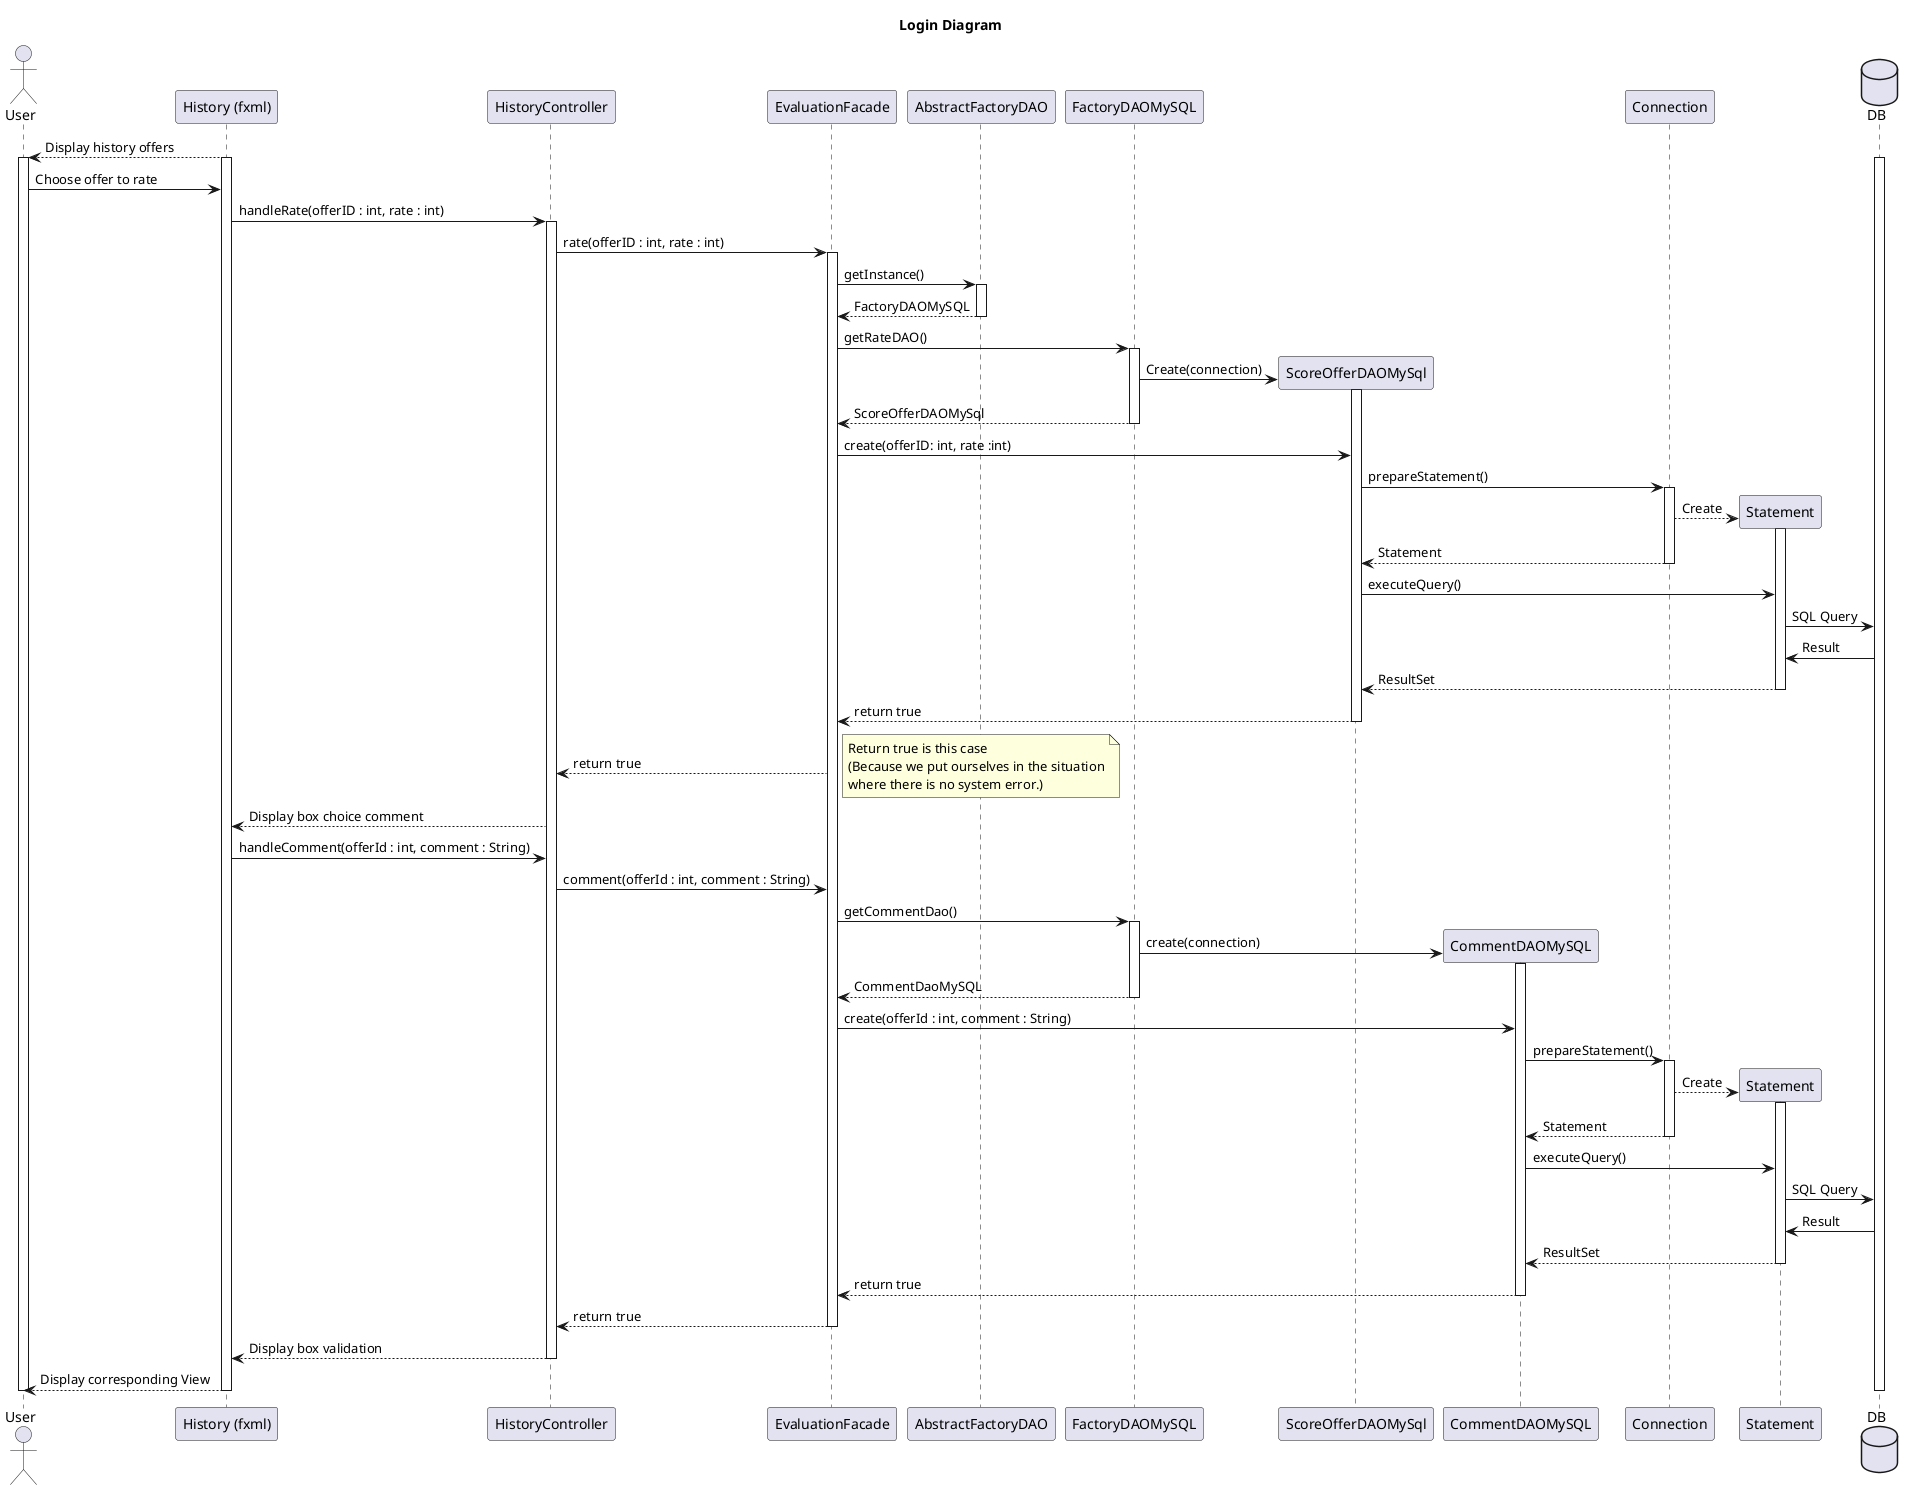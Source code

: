 @startuml
title Login Diagram

actor User
participant "History (fxml)"
participant HistoryController
participant EvaluationFacade
participant AbstractFactoryDAO
participant FactoryDAOMySQL
participant ScoreOfferDAOMySql
participant CommentDAOMySQL
participant Connection
participant Statement
database DB


"History (fxml)"-->User: Display history offers

activate "History (fxml)"
activate User
activate DB


User->"History (fxml)":Choose offer to rate

"History (fxml)"->HistoryController: handleRate(offerID : int, rate : int)

activate HistoryController

HistoryController->EvaluationFacade: rate(offerID : int, rate : int)



activate EvaluationFacade

EvaluationFacade->AbstractFactoryDAO:getInstance()
activate AbstractFactoryDAO


AbstractFactoryDAO--> EvaluationFacade : FactoryDAOMySQL
deactivate AbstractFactoryDAO

EvaluationFacade -> FactoryDAOMySQL:getRateDAO()

activate FactoryDAOMySQL

FactoryDAOMySQL->ScoreOfferDAOMySql **:Create(connection)

activate ScoreOfferDAOMySql
FactoryDAOMySQL-->EvaluationFacade:ScoreOfferDAOMySql

deactivate FactoryDAOMySQL

EvaluationFacade->ScoreOfferDAOMySql: create(offerID: int, rate :int)

ScoreOfferDAOMySql->Connection: prepareStatement()
activate Connection

Connection-->Statement **: Create

activate Statement

Connection-->ScoreOfferDAOMySql: Statement

deactivate Connection

ScoreOfferDAOMySql->Statement:executeQuery()

Statement->DB: SQL Query

DB->Statement:Result

Statement-->ScoreOfferDAOMySql: ResultSet

deactivate Statement

ScoreOfferDAOMySql-->EvaluationFacade: return true
deactivate ScoreOfferDAOMySql


EvaluationFacade --> HistoryController : return true
note right
    Return true is this case
    (Because we put ourselves in the situation
    where there is no system error.)
end note



HistoryController-->"History (fxml)": Display box choice comment
"History (fxml)" -> HistoryController : handleComment(offerId : int, comment : String)
HistoryController -> EvaluationFacade : comment(offerId : int, comment : String)
EvaluationFacade -> FactoryDAOMySQL : getCommentDao()
activate FactoryDAOMySQL
FactoryDAOMySQL -> CommentDAOMySQL **: create(connection)
activate CommentDAOMySQL
FactoryDAOMySQL --> EvaluationFacade : CommentDaoMySQL
deactivate FactoryDAOMySQL
EvaluationFacade -> CommentDAOMySQL : create(offerId : int, comment : String)

CommentDAOMySQL->Connection: prepareStatement()
activate Connection

Connection-->Statement **: Create

activate Statement

Connection-->CommentDAOMySQL: Statement

deactivate Connection

CommentDAOMySQL->Statement:executeQuery()

Statement->DB: SQL Query

DB->Statement:Result

Statement-->CommentDAOMySQL: ResultSet

deactivate Statement
CommentDAOMySQL --> EvaluationFacade : return true
deactivate CommentDAOMySQL
EvaluationFacade --> HistoryController : return true
deactivate EvaluationFacade
HistoryController --> "History (fxml)" : Display box validation

deactivate EvaluationFacade

deactivate HistoryController

"History (fxml)"-->User: Display corresponding View
deactivate "History (fxml)"
deactivate DB
deactivate User

@enduml